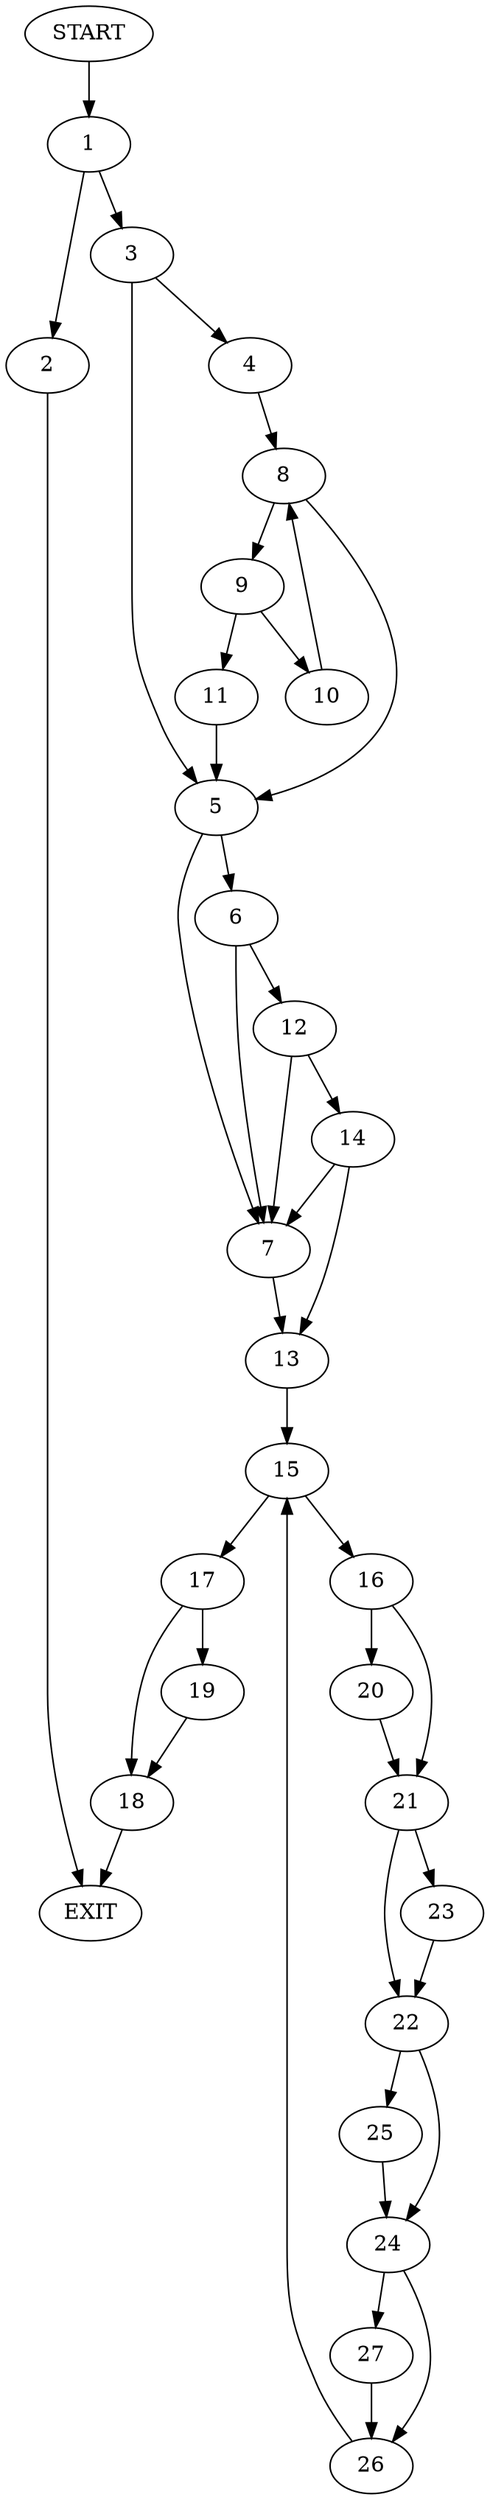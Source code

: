 digraph {
0 [label="START"]
28 [label="EXIT"]
0 -> 1
1 -> 2
1 -> 3
2 -> 28
3 -> 4
3 -> 5
5 -> 6
5 -> 7
4 -> 8
8 -> 9
8 -> 5
9 -> 10
9 -> 11
11 -> 5
10 -> 8
6 -> 7
6 -> 12
7 -> 13
12 -> 7
12 -> 14
14 -> 7
14 -> 13
13 -> 15
15 -> 16
15 -> 17
17 -> 18
17 -> 19
16 -> 20
16 -> 21
21 -> 22
21 -> 23
20 -> 21
23 -> 22
22 -> 24
22 -> 25
24 -> 26
24 -> 27
25 -> 24
27 -> 26
26 -> 15
19 -> 18
18 -> 28
}
